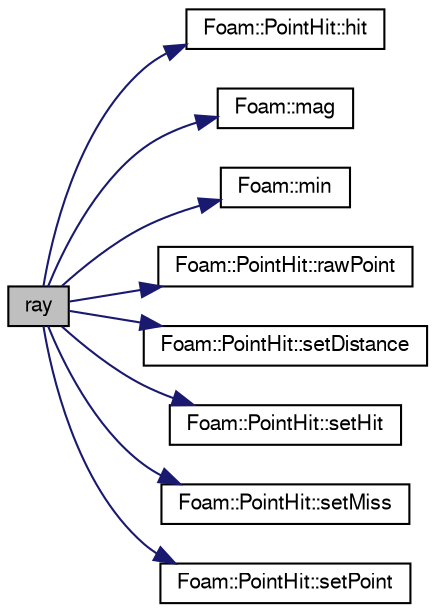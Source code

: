 digraph "ray"
{
  bgcolor="transparent";
  edge [fontname="FreeSans",fontsize="10",labelfontname="FreeSans",labelfontsize="10"];
  node [fontname="FreeSans",fontsize="10",shape=record];
  rankdir="LR";
  Node1 [label="ray",height=0.2,width=0.4,color="black", fillcolor="grey75", style="filled" fontcolor="black"];
  Node1 -> Node2 [color="midnightblue",fontsize="10",style="solid",fontname="FreeSans"];
  Node2 [label="Foam::PointHit::hit",height=0.2,width=0.4,color="black",URL="$a01827.html#ad963d38a624b8bf8b37c210109dba03c",tooltip="Is there a hit. "];
  Node1 -> Node3 [color="midnightblue",fontsize="10",style="solid",fontname="FreeSans"];
  Node3 [label="Foam::mag",height=0.2,width=0.4,color="black",URL="$a10237.html#a929da2a3fdcf3dacbbe0487d3a330dae"];
  Node1 -> Node4 [color="midnightblue",fontsize="10",style="solid",fontname="FreeSans"];
  Node4 [label="Foam::min",height=0.2,width=0.4,color="black",URL="$a10237.html#a253e112ad2d56d96230ff39ea7f442dc"];
  Node1 -> Node5 [color="midnightblue",fontsize="10",style="solid",fontname="FreeSans"];
  Node5 [label="Foam::PointHit::rawPoint",height=0.2,width=0.4,color="black",URL="$a01827.html#a6c68a01f71e2d6a820e0f0e3540aff0f",tooltip="Return point with no checking. "];
  Node1 -> Node6 [color="midnightblue",fontsize="10",style="solid",fontname="FreeSans"];
  Node6 [label="Foam::PointHit::setDistance",height=0.2,width=0.4,color="black",URL="$a01827.html#a14790d638ec1616229076c4aed712b09"];
  Node1 -> Node7 [color="midnightblue",fontsize="10",style="solid",fontname="FreeSans"];
  Node7 [label="Foam::PointHit::setHit",height=0.2,width=0.4,color="black",URL="$a01827.html#af857bf9136ee4938a5de88d60b75b706"];
  Node1 -> Node8 [color="midnightblue",fontsize="10",style="solid",fontname="FreeSans"];
  Node8 [label="Foam::PointHit::setMiss",height=0.2,width=0.4,color="black",URL="$a01827.html#aed721b61555f524fcafed97d1a4cd9f6"];
  Node1 -> Node9 [color="midnightblue",fontsize="10",style="solid",fontname="FreeSans"];
  Node9 [label="Foam::PointHit::setPoint",height=0.2,width=0.4,color="black",URL="$a01827.html#a06197856d3e9d1625db3f88c38dc522a"];
}
